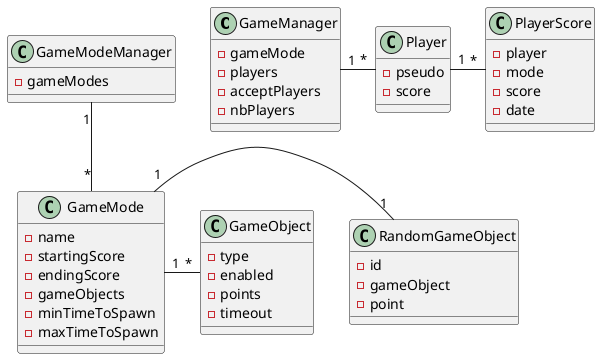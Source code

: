 @startuml
class GameManager {
    -gameMode
    -players
    -acceptPlayers
    -nbPlayers
}

class PlayerScore {
    -player
    -mode
    -score
    -date
}

class Player {
    -pseudo
    -score
}

class GameMode {
    -name
    -startingScore
    -endingScore
    -gameObjects
    -minTimeToSpawn
    -maxTimeToSpawn
}

class GameModeManager {
    -gameModes
}

class GameObject {
    -type
    -enabled
    -points
    -timeout
}

class RandomGameObject {
    -id
    -gameObject
    -point
}

GameMode "1" - "1" RandomGameObject
GameMode "1" - "*" GameObject
GameModeManager "1" -- "*" GameMode
Player "1" - "*" PlayerScore
GameManager "1" - "*" Player
@enduml
